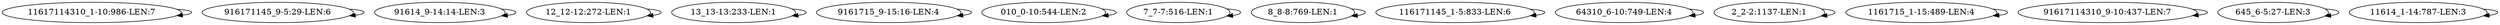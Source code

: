 digraph G {
    "11617114310_1-10:986-LEN:7" -> "11617114310_1-10:986-LEN:7";
    "916171145_9-5:29-LEN:6" -> "916171145_9-5:29-LEN:6";
    "91614_9-14:14-LEN:3" -> "91614_9-14:14-LEN:3";
    "12_12-12:272-LEN:1" -> "12_12-12:272-LEN:1";
    "13_13-13:233-LEN:1" -> "13_13-13:233-LEN:1";
    "9161715_9-15:16-LEN:4" -> "9161715_9-15:16-LEN:4";
    "010_0-10:544-LEN:2" -> "010_0-10:544-LEN:2";
    "7_7-7:516-LEN:1" -> "7_7-7:516-LEN:1";
    "8_8-8:769-LEN:1" -> "8_8-8:769-LEN:1";
    "116171145_1-5:833-LEN:6" -> "116171145_1-5:833-LEN:6";
    "64310_6-10:749-LEN:4" -> "64310_6-10:749-LEN:4";
    "2_2-2:1137-LEN:1" -> "2_2-2:1137-LEN:1";
    "1161715_1-15:489-LEN:4" -> "1161715_1-15:489-LEN:4";
    "91617114310_9-10:437-LEN:7" -> "91617114310_9-10:437-LEN:7";
    "645_6-5:27-LEN:3" -> "645_6-5:27-LEN:3";
    "11614_1-14:787-LEN:3" -> "11614_1-14:787-LEN:3";
}
